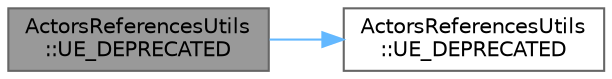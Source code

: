 digraph "ActorsReferencesUtils::UE_DEPRECATED"
{
 // INTERACTIVE_SVG=YES
 // LATEX_PDF_SIZE
  bgcolor="transparent";
  edge [fontname=Helvetica,fontsize=10,labelfontname=Helvetica,labelfontsize=10];
  node [fontname=Helvetica,fontsize=10,shape=box,height=0.2,width=0.4];
  rankdir="LR";
  Node1 [id="Node000001",label="ActorsReferencesUtils\l::UE_DEPRECATED",height=0.2,width=0.4,color="gray40", fillcolor="grey60", style="filled", fontcolor="black",tooltip="Gather direct references to actors from the root object."];
  Node1 -> Node2 [id="edge1_Node000001_Node000002",color="steelblue1",style="solid",tooltip=" "];
  Node2 [id="Node000002",label="ActorsReferencesUtils\l::UE_DEPRECATED",height=0.2,width=0.4,color="grey40", fillcolor="white", style="filled",URL="$d4/df5/namespaceActorsReferencesUtils.html#a4575f7b7ca2c0f50a819cbd10ffd6940",tooltip="Gather direct references to external actors from the root object."];
}
